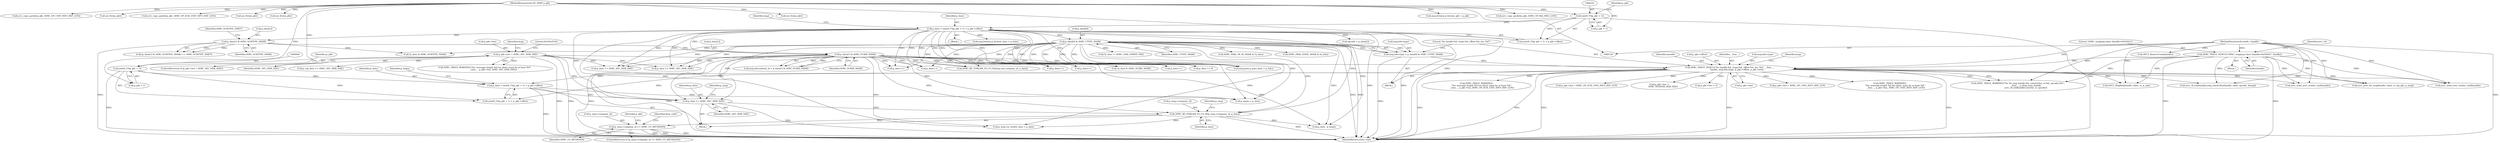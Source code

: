 digraph "0_Android_830cb39cb2a0f1bf6704d264e2a5c5029c175dd7@pointer" {
"1000724" [label="(Call,p_msg->company_id == AVRC_CO_METADATA)"];
"1000698" [label="(Call,AVRC_BE_STREAM_TO_CO_ID(p_msg->company_id, p_data))"];
"1000695" [label="(Call,p_data += AVRC_AVC_HDR_SIZE)"];
"1000280" [label="(Call,p_pkt->len < AVRC_AVC_HDR_SIZE)"];
"1000305" [label="(Call,p_data[0] & AVRC_CTYPE_MASK)"];
"1000218" [label="(Call,p_data = (uint8_t*)(p_pkt + 1) + p_pkt->offset)"];
"1000221" [label="(Call,(uint8_t*)(p_pkt + 1))"];
"1000132" [label="(MethodParameterIn,BT_HDR* p_pkt)"];
"1000344" [label="(Call,p_data[1] & AVRC_SUBID_MASK)"];
"1000332" [label="(Call,p_data[1] & AVRC_SUBTYPE_MASK)"];
"1000662" [label="(Call,p_data = (uint8_t*)(p_pkt + 1) + p_pkt->offset)"];
"1000665" [label="(Call,(uint8_t*)(p_pkt + 1))"];
"1000310" [label="(Call,AVRC_TRACE_DEBUG(\"%s handle:%d, ctype:%d, offset:%d, len: %d\", __func__,\n                      handle, msg.hdr.ctype, p_pkt->offset, p_pkt->len))"];
"1000207" [label="(Call,AVRC_TRACE_DEBUG(\"AVRC: stopping timer (handle=0x%02x)\", handle))"];
"1000129" [label="(MethodParameterIn,uint8_t handle)"];
"1000299" [label="(Call,msg.hdr.ctype = p_data[0] & AVRC_CTYPE_MASK)"];
"1000219" [label="(Identifier,p_data)"];
"1000129" [label="(MethodParameterIn,uint8_t handle)"];
"1000705" [label="(Identifier,p_msg)"];
"1000336" [label="(Identifier,AVRC_SUBTYPE_MASK)"];
"1000581" [label="(Call,AVRC_TRACE_WARNING(\n                \"%s: message length %d too short: must be at least %d\",\n                __func__, p_pkt->len, AVRC_OP_SUB_UNIT_INFO_RSP_LEN))"];
"1000208" [label="(Literal,\"AVRC: stopping timer (handle=0x%02x)\")"];
"1000132" [label="(MethodParameterIn,BT_HDR* p_pkt)"];
"1000333" [label="(Call,p_data[1])"];
"1000911" [label="(Call,msg.pass.p_pass_data = p_data)"];
"1000296" [label="(Call,osi_free(p_pkt))"];
"1000289" [label="(Call,AVRC_TRACE_WARNING(\"%s: message length %d too short: must be at least %d\",\n                         __func__, p_pkt->len, AVRC_AVC_HDR_SIZE))"];
"1000270" [label="(Call,msg.browse.p_browse_pkt = p_pkt)"];
"1000302" [label="(Identifier,msg)"];
"1000284" [label="(Identifier,AVRC_AVC_HDR_SIZE)"];
"1000575" [label="(Call,p_pkt->len < AVRC_OP_SUB_UNIT_INFO_RSP_LEN)"];
"1000209" [label="(Identifier,handle)"];
"1000332" [label="(Call,p_data[1] & AVRC_SUBTYPE_MASK)"];
"1000677" [label="(Call,p_pkt->len <\n            AVRC_VENDOR_HDR_SIZE)"];
"1000700" [label="(Identifier,p_msg)"];
"1000723" [label="(ControlStructure,if (p_msg->company_id == AVRC_CO_METADATA))"];
"1000697" [label="(Identifier,AVRC_AVC_HDR_SIZE)"];
"1000231" [label="(Identifier,msg)"];
"1000674" [label="(Identifier,p_begin)"];
"1000820" [label="(Call,p_pkt->len < 5)"];
"1000331" [label="(Call,(p_data[1] & AVRC_SUBTYPE_MASK) >> AVRC_SUBTYPE_SHIFT)"];
"1000667" [label="(Call,p_pkt + 1)"];
"1000664" [label="(Call,(uint8_t*)(p_pkt + 1) + p_pkt->offset)"];
"1001023" [label="(Call,AVRC_TRACE_WARNING(\"%s %s msg handle:%d, control:%d, cr:%d, opcode:x%x\",\n                       __func__, p_drop_msg, handle,\n                       avrc_cb.ccb[handle].control, cr, opcode))"];
"1000338" [label="(Call,msg.hdr.subunit_id = p_data[1] & AVRC_SUBID_MASK)"];
"1001057" [label="(MethodReturn,static void)"];
"1000306" [label="(Call,p_data[0])"];
"1000663" [label="(Identifier,p_data)"];
"1000322" [label="(Call,p_pkt->len)"];
"1000725" [label="(Call,p_msg->company_id)"];
"1000661" [label="(Block,)"];
"1000311" [label="(Literal,\"%s handle:%d, ctype:%d, offset:%d, len: %d\")"];
"1000699" [label="(Call,p_msg->company_id)"];
"1000696" [label="(Identifier,p_data)"];
"1000345" [label="(Call,p_data[1])"];
"1000973" [label="(Call,avrc_copy_packet(p_pkt, AVRC_OP_REJ_MSG_LEN))"];
"1001015" [label="(Call,avrc_cb.ccb[handle].msg_cback.Run(handle, label, opcode, &msg))"];
"1000394" [label="(Call,avrc_copy_packet(p_pkt, AVRC_OP_UNIT_INFO_RSP_LEN))"];
"1000847" [label="(Call,AVRC_PASS_OP_ID_MASK & *p_data)"];
"1000637" [label="(Call,p_data++)"];
"1000662" [label="(Call,p_data = (uint8_t*)(p_pkt + 1) + p_pkt->offset)"];
"1001055" [label="(Call,osi_free(p_pkt))"];
"1000312" [label="(Identifier,__func__)"];
"1000728" [label="(Identifier,AVRC_CO_METADATA)"];
"1000206" [label="(Block,)"];
"1000280" [label="(Call,p_pkt->len < AVRC_AVC_HDR_SIZE)"];
"1000287" [label="(Literal,0x534e4554)"];
"1000499" [label="(Call,*p_data & AVRC_SUBID_MASK)"];
"1000880" [label="(Call,p_data++)"];
"1000299" [label="(Call,msg.hdr.ctype = p_data[0] & AVRC_CTYPE_MASK)"];
"1000703" [label="(Call,p_msg->p_vendor_data = p_data)"];
"1000133" [label="(Block,)"];
"1000671" [label="(Identifier,p_pkt)"];
"1000673" [label="(Call,p_begin = p_data)"];
"1000305" [label="(Call,p_data[0] & AVRC_CTYPE_MASK)"];
"1000665" [label="(Call,(uint8_t*)(p_pkt + 1))"];
"1000214" [label="(Identifier,avrc_cb)"];
"1000314" [label="(Call,msg.hdr.ctype)"];
"1000698" [label="(Call,AVRC_BE_STREAM_TO_CO_ID(p_msg->company_id, p_data))"];
"1000310" [label="(Call,AVRC_TRACE_DEBUG(\"%s handle:%d, ctype:%d, offset:%d, len: %d\", __func__,\n                      handle, msg.hdr.ctype, p_pkt->offset, p_pkt->len))"];
"1000254" [label="(Call,msg.browse.p_browse_data = p_data)"];
"1000598" [label="(Call,p_data += AVRC_AVC_HDR_SIZE)"];
"1000300" [label="(Call,msg.hdr.ctype)"];
"1000702" [label="(Identifier,p_data)"];
"1000815" [label="(Call,avrc_send_next_vendor_cmd(handle))"];
"1000328" [label="(Identifier,msg)"];
"1000281" [label="(Call,p_pkt->len)"];
"1000852" [label="(Call,AVRC_PASS_STATE_MASK & *p_data)"];
"1000313" [label="(Identifier,handle)"];
"1000503" [label="(Call,p_data++)"];
"1000753" [label="(Call,avrc_proc_far_msg(handle, label, cr, &p_pkt, p_msg))"];
"1000227" [label="(Identifier,p_pkt)"];
"1000344" [label="(Call,p_data[1] & AVRC_SUBID_MASK)"];
"1000319" [label="(Call,p_pkt->offset)"];
"1000348" [label="(Identifier,AVRC_SUBID_MASK)"];
"1000610" [label="(Call,p_data++)"];
"1000733" [label="(Identifier,p_pkt)"];
"1000221" [label="(Call,(uint8_t*)(p_pkt + 1))"];
"1000505" [label="(Call,AVRC_BE_STREAM_TO_CO_ID(msg.unit.company_id, p_data))"];
"1000218" [label="(Call,p_data = (uint8_t*)(p_pkt + 1) + p_pkt->offset)"];
"1000478" [label="(Call,p_data += 4)"];
"1000724" [label="(Call,p_msg->company_id == AVRC_CO_METADATA)"];
"1000933" [label="(Call,avrc_send_next_vendor_cmd(handle))"];
"1000871" [label="(Call,p_data++)"];
"1000207" [label="(Call,AVRC_TRACE_DEBUG(\"AVRC: stopping timer (handle=0x%02x)\", handle))"];
"1000455" [label="(Call,p_pkt->len < AVRC_OP_UNIT_INFO_RSP_LEN)"];
"1000349" [label="(Call,opcode = p_data[2])"];
"1000619" [label="(Call,*p_data != AVRC_CMD_OPRND_PAD)"];
"1000695" [label="(Call,p_data += AVRC_AVC_HDR_SIZE)"];
"1000838" [label="(Call,p_data += AVRC_AVC_HDR_SIZE)"];
"1000769" [label="(Identifier,drop_code)"];
"1000488" [label="(Call,*p_data & AVRC_SUBTYPE_MASK)"];
"1000461" [label="(Call,AVRC_TRACE_WARNING(\n                \"%s: message length %d too short: must be at least %d\",\n                __func__, p_pkt->len, AVRC_OP_UNIT_INFO_RSP_LEN))"];
"1000220" [label="(Call,(uint8_t*)(p_pkt + 1) + p_pkt->offset)"];
"1000521" [label="(Call,avrc_copy_packet(p_pkt, AVRC_OP_SUB_UNIT_INFO_RSP_LEN))"];
"1000996" [label="(Call,AVCT_MsgReq(handle, label, cr, p_rsp))"];
"1000198" [label="(Call,AVCT_RemoveConn(handle))"];
"1000188" [label="(Call,osi_free(p_pkt))"];
"1000196" [label="(Call,osi_free(p_pkt))"];
"1000223" [label="(Call,p_pkt + 1)"];
"1000405" [label="(Call,p_rsp_data += AVRC_AVC_HDR_SIZE)"];
"1000278" [label="(Block,)"];
"1000279" [label="(ControlStructure,if (p_pkt->len < AVRC_AVC_HDR_SIZE))"];
"1000337" [label="(Identifier,AVRC_SUBTYPE_SHIFT)"];
"1000716" [label="(Call,p_data - p_begin)"];
"1000309" [label="(Identifier,AVRC_CTYPE_MASK)"];
"1000724" -> "1000723"  [label="AST: "];
"1000724" -> "1000728"  [label="CFG: "];
"1000725" -> "1000724"  [label="AST: "];
"1000728" -> "1000724"  [label="AST: "];
"1000733" -> "1000724"  [label="CFG: "];
"1000769" -> "1000724"  [label="CFG: "];
"1000724" -> "1001057"  [label="DDG: "];
"1000724" -> "1001057"  [label="DDG: "];
"1000724" -> "1001057"  [label="DDG: "];
"1000698" -> "1000724"  [label="DDG: "];
"1000698" -> "1000661"  [label="AST: "];
"1000698" -> "1000702"  [label="CFG: "];
"1000699" -> "1000698"  [label="AST: "];
"1000702" -> "1000698"  [label="AST: "];
"1000705" -> "1000698"  [label="CFG: "];
"1000698" -> "1001057"  [label="DDG: "];
"1000695" -> "1000698"  [label="DDG: "];
"1000305" -> "1000698"  [label="DDG: "];
"1000344" -> "1000698"  [label="DDG: "];
"1000218" -> "1000698"  [label="DDG: "];
"1000698" -> "1000703"  [label="DDG: "];
"1000698" -> "1000716"  [label="DDG: "];
"1000695" -> "1000661"  [label="AST: "];
"1000695" -> "1000697"  [label="CFG: "];
"1000696" -> "1000695"  [label="AST: "];
"1000697" -> "1000695"  [label="AST: "];
"1000700" -> "1000695"  [label="CFG: "];
"1000695" -> "1001057"  [label="DDG: "];
"1000280" -> "1000695"  [label="DDG: "];
"1000305" -> "1000695"  [label="DDG: "];
"1000344" -> "1000695"  [label="DDG: "];
"1000218" -> "1000695"  [label="DDG: "];
"1000662" -> "1000695"  [label="DDG: "];
"1000280" -> "1000279"  [label="AST: "];
"1000280" -> "1000284"  [label="CFG: "];
"1000281" -> "1000280"  [label="AST: "];
"1000284" -> "1000280"  [label="AST: "];
"1000287" -> "1000280"  [label="CFG: "];
"1000302" -> "1000280"  [label="CFG: "];
"1000280" -> "1001057"  [label="DDG: "];
"1000280" -> "1001057"  [label="DDG: "];
"1000280" -> "1000289"  [label="DDG: "];
"1000280" -> "1000289"  [label="DDG: "];
"1000280" -> "1000310"  [label="DDG: "];
"1000280" -> "1000405"  [label="DDG: "];
"1000280" -> "1000598"  [label="DDG: "];
"1000280" -> "1000838"  [label="DDG: "];
"1000305" -> "1000299"  [label="AST: "];
"1000305" -> "1000309"  [label="CFG: "];
"1000306" -> "1000305"  [label="AST: "];
"1000309" -> "1000305"  [label="AST: "];
"1000299" -> "1000305"  [label="CFG: "];
"1000305" -> "1001057"  [label="DDG: "];
"1000305" -> "1001057"  [label="DDG: "];
"1000305" -> "1000299"  [label="DDG: "];
"1000305" -> "1000299"  [label="DDG: "];
"1000218" -> "1000305"  [label="DDG: "];
"1000305" -> "1000478"  [label="DDG: "];
"1000305" -> "1000488"  [label="DDG: "];
"1000305" -> "1000499"  [label="DDG: "];
"1000305" -> "1000503"  [label="DDG: "];
"1000305" -> "1000505"  [label="DDG: "];
"1000305" -> "1000598"  [label="DDG: "];
"1000305" -> "1000610"  [label="DDG: "];
"1000305" -> "1000619"  [label="DDG: "];
"1000305" -> "1000637"  [label="DDG: "];
"1000305" -> "1000673"  [label="DDG: "];
"1000305" -> "1000703"  [label="DDG: "];
"1000305" -> "1000716"  [label="DDG: "];
"1000305" -> "1000838"  [label="DDG: "];
"1000305" -> "1000847"  [label="DDG: "];
"1000305" -> "1000852"  [label="DDG: "];
"1000305" -> "1000871"  [label="DDG: "];
"1000305" -> "1000880"  [label="DDG: "];
"1000305" -> "1000911"  [label="DDG: "];
"1000218" -> "1000133"  [label="AST: "];
"1000218" -> "1000220"  [label="CFG: "];
"1000219" -> "1000218"  [label="AST: "];
"1000220" -> "1000218"  [label="AST: "];
"1000231" -> "1000218"  [label="CFG: "];
"1000218" -> "1001057"  [label="DDG: "];
"1000218" -> "1001057"  [label="DDG: "];
"1000221" -> "1000218"  [label="DDG: "];
"1000218" -> "1000254"  [label="DDG: "];
"1000218" -> "1000332"  [label="DDG: "];
"1000218" -> "1000344"  [label="DDG: "];
"1000218" -> "1000349"  [label="DDG: "];
"1000218" -> "1000478"  [label="DDG: "];
"1000218" -> "1000503"  [label="DDG: "];
"1000218" -> "1000505"  [label="DDG: "];
"1000218" -> "1000598"  [label="DDG: "];
"1000218" -> "1000610"  [label="DDG: "];
"1000218" -> "1000637"  [label="DDG: "];
"1000218" -> "1000673"  [label="DDG: "];
"1000218" -> "1000703"  [label="DDG: "];
"1000218" -> "1000716"  [label="DDG: "];
"1000218" -> "1000838"  [label="DDG: "];
"1000218" -> "1000871"  [label="DDG: "];
"1000218" -> "1000880"  [label="DDG: "];
"1000218" -> "1000911"  [label="DDG: "];
"1000221" -> "1000220"  [label="AST: "];
"1000221" -> "1000223"  [label="CFG: "];
"1000222" -> "1000221"  [label="AST: "];
"1000223" -> "1000221"  [label="AST: "];
"1000227" -> "1000221"  [label="CFG: "];
"1000221" -> "1001057"  [label="DDG: "];
"1000221" -> "1000220"  [label="DDG: "];
"1000132" -> "1000221"  [label="DDG: "];
"1000132" -> "1000128"  [label="AST: "];
"1000132" -> "1001057"  [label="DDG: "];
"1000132" -> "1000188"  [label="DDG: "];
"1000132" -> "1000196"  [label="DDG: "];
"1000132" -> "1000223"  [label="DDG: "];
"1000132" -> "1000270"  [label="DDG: "];
"1000132" -> "1000296"  [label="DDG: "];
"1000132" -> "1000394"  [label="DDG: "];
"1000132" -> "1000521"  [label="DDG: "];
"1000132" -> "1000665"  [label="DDG: "];
"1000132" -> "1000667"  [label="DDG: "];
"1000132" -> "1000973"  [label="DDG: "];
"1000132" -> "1001055"  [label="DDG: "];
"1000344" -> "1000338"  [label="AST: "];
"1000344" -> "1000348"  [label="CFG: "];
"1000345" -> "1000344"  [label="AST: "];
"1000348" -> "1000344"  [label="AST: "];
"1000338" -> "1000344"  [label="CFG: "];
"1000344" -> "1001057"  [label="DDG: "];
"1000344" -> "1001057"  [label="DDG: "];
"1000344" -> "1000338"  [label="DDG: "];
"1000344" -> "1000338"  [label="DDG: "];
"1000332" -> "1000344"  [label="DDG: "];
"1000344" -> "1000478"  [label="DDG: "];
"1000344" -> "1000499"  [label="DDG: "];
"1000344" -> "1000503"  [label="DDG: "];
"1000344" -> "1000505"  [label="DDG: "];
"1000344" -> "1000598"  [label="DDG: "];
"1000344" -> "1000610"  [label="DDG: "];
"1000344" -> "1000637"  [label="DDG: "];
"1000344" -> "1000673"  [label="DDG: "];
"1000344" -> "1000703"  [label="DDG: "];
"1000344" -> "1000716"  [label="DDG: "];
"1000344" -> "1000838"  [label="DDG: "];
"1000344" -> "1000871"  [label="DDG: "];
"1000344" -> "1000880"  [label="DDG: "];
"1000344" -> "1000911"  [label="DDG: "];
"1000332" -> "1000331"  [label="AST: "];
"1000332" -> "1000336"  [label="CFG: "];
"1000333" -> "1000332"  [label="AST: "];
"1000336" -> "1000332"  [label="AST: "];
"1000337" -> "1000332"  [label="CFG: "];
"1000332" -> "1001057"  [label="DDG: "];
"1000332" -> "1000331"  [label="DDG: "];
"1000332" -> "1000331"  [label="DDG: "];
"1000332" -> "1000488"  [label="DDG: "];
"1000662" -> "1000661"  [label="AST: "];
"1000662" -> "1000664"  [label="CFG: "];
"1000663" -> "1000662"  [label="AST: "];
"1000664" -> "1000662"  [label="AST: "];
"1000674" -> "1000662"  [label="CFG: "];
"1000662" -> "1001057"  [label="DDG: "];
"1000665" -> "1000662"  [label="DDG: "];
"1000310" -> "1000662"  [label="DDG: "];
"1000662" -> "1000673"  [label="DDG: "];
"1000665" -> "1000664"  [label="AST: "];
"1000665" -> "1000667"  [label="CFG: "];
"1000666" -> "1000665"  [label="AST: "];
"1000667" -> "1000665"  [label="AST: "];
"1000671" -> "1000665"  [label="CFG: "];
"1000665" -> "1001057"  [label="DDG: "];
"1000665" -> "1000664"  [label="DDG: "];
"1000310" -> "1000278"  [label="AST: "];
"1000310" -> "1000322"  [label="CFG: "];
"1000311" -> "1000310"  [label="AST: "];
"1000312" -> "1000310"  [label="AST: "];
"1000313" -> "1000310"  [label="AST: "];
"1000314" -> "1000310"  [label="AST: "];
"1000319" -> "1000310"  [label="AST: "];
"1000322" -> "1000310"  [label="AST: "];
"1000328" -> "1000310"  [label="CFG: "];
"1000310" -> "1001057"  [label="DDG: "];
"1000310" -> "1001057"  [label="DDG: "];
"1000310" -> "1001057"  [label="DDG: "];
"1000310" -> "1001057"  [label="DDG: "];
"1000310" -> "1001057"  [label="DDG: "];
"1000207" -> "1000310"  [label="DDG: "];
"1000129" -> "1000310"  [label="DDG: "];
"1000299" -> "1000310"  [label="DDG: "];
"1000310" -> "1000455"  [label="DDG: "];
"1000310" -> "1000461"  [label="DDG: "];
"1000310" -> "1000575"  [label="DDG: "];
"1000310" -> "1000581"  [label="DDG: "];
"1000310" -> "1000664"  [label="DDG: "];
"1000310" -> "1000677"  [label="DDG: "];
"1000310" -> "1000753"  [label="DDG: "];
"1000310" -> "1000815"  [label="DDG: "];
"1000310" -> "1000820"  [label="DDG: "];
"1000310" -> "1000933"  [label="DDG: "];
"1000310" -> "1000996"  [label="DDG: "];
"1000310" -> "1001015"  [label="DDG: "];
"1000310" -> "1001023"  [label="DDG: "];
"1000310" -> "1001023"  [label="DDG: "];
"1000207" -> "1000206"  [label="AST: "];
"1000207" -> "1000209"  [label="CFG: "];
"1000208" -> "1000207"  [label="AST: "];
"1000209" -> "1000207"  [label="AST: "];
"1000214" -> "1000207"  [label="CFG: "];
"1000207" -> "1001057"  [label="DDG: "];
"1000207" -> "1001057"  [label="DDG: "];
"1000129" -> "1000207"  [label="DDG: "];
"1000207" -> "1000753"  [label="DDG: "];
"1000207" -> "1000815"  [label="DDG: "];
"1000207" -> "1000933"  [label="DDG: "];
"1000207" -> "1000996"  [label="DDG: "];
"1000207" -> "1001015"  [label="DDG: "];
"1000207" -> "1001023"  [label="DDG: "];
"1000129" -> "1000128"  [label="AST: "];
"1000129" -> "1001057"  [label="DDG: "];
"1000129" -> "1000198"  [label="DDG: "];
"1000129" -> "1000753"  [label="DDG: "];
"1000129" -> "1000815"  [label="DDG: "];
"1000129" -> "1000933"  [label="DDG: "];
"1000129" -> "1000996"  [label="DDG: "];
"1000129" -> "1001015"  [label="DDG: "];
"1000129" -> "1001023"  [label="DDG: "];
"1000299" -> "1000278"  [label="AST: "];
"1000300" -> "1000299"  [label="AST: "];
"1000311" -> "1000299"  [label="CFG: "];
"1000299" -> "1001057"  [label="DDG: "];
}
